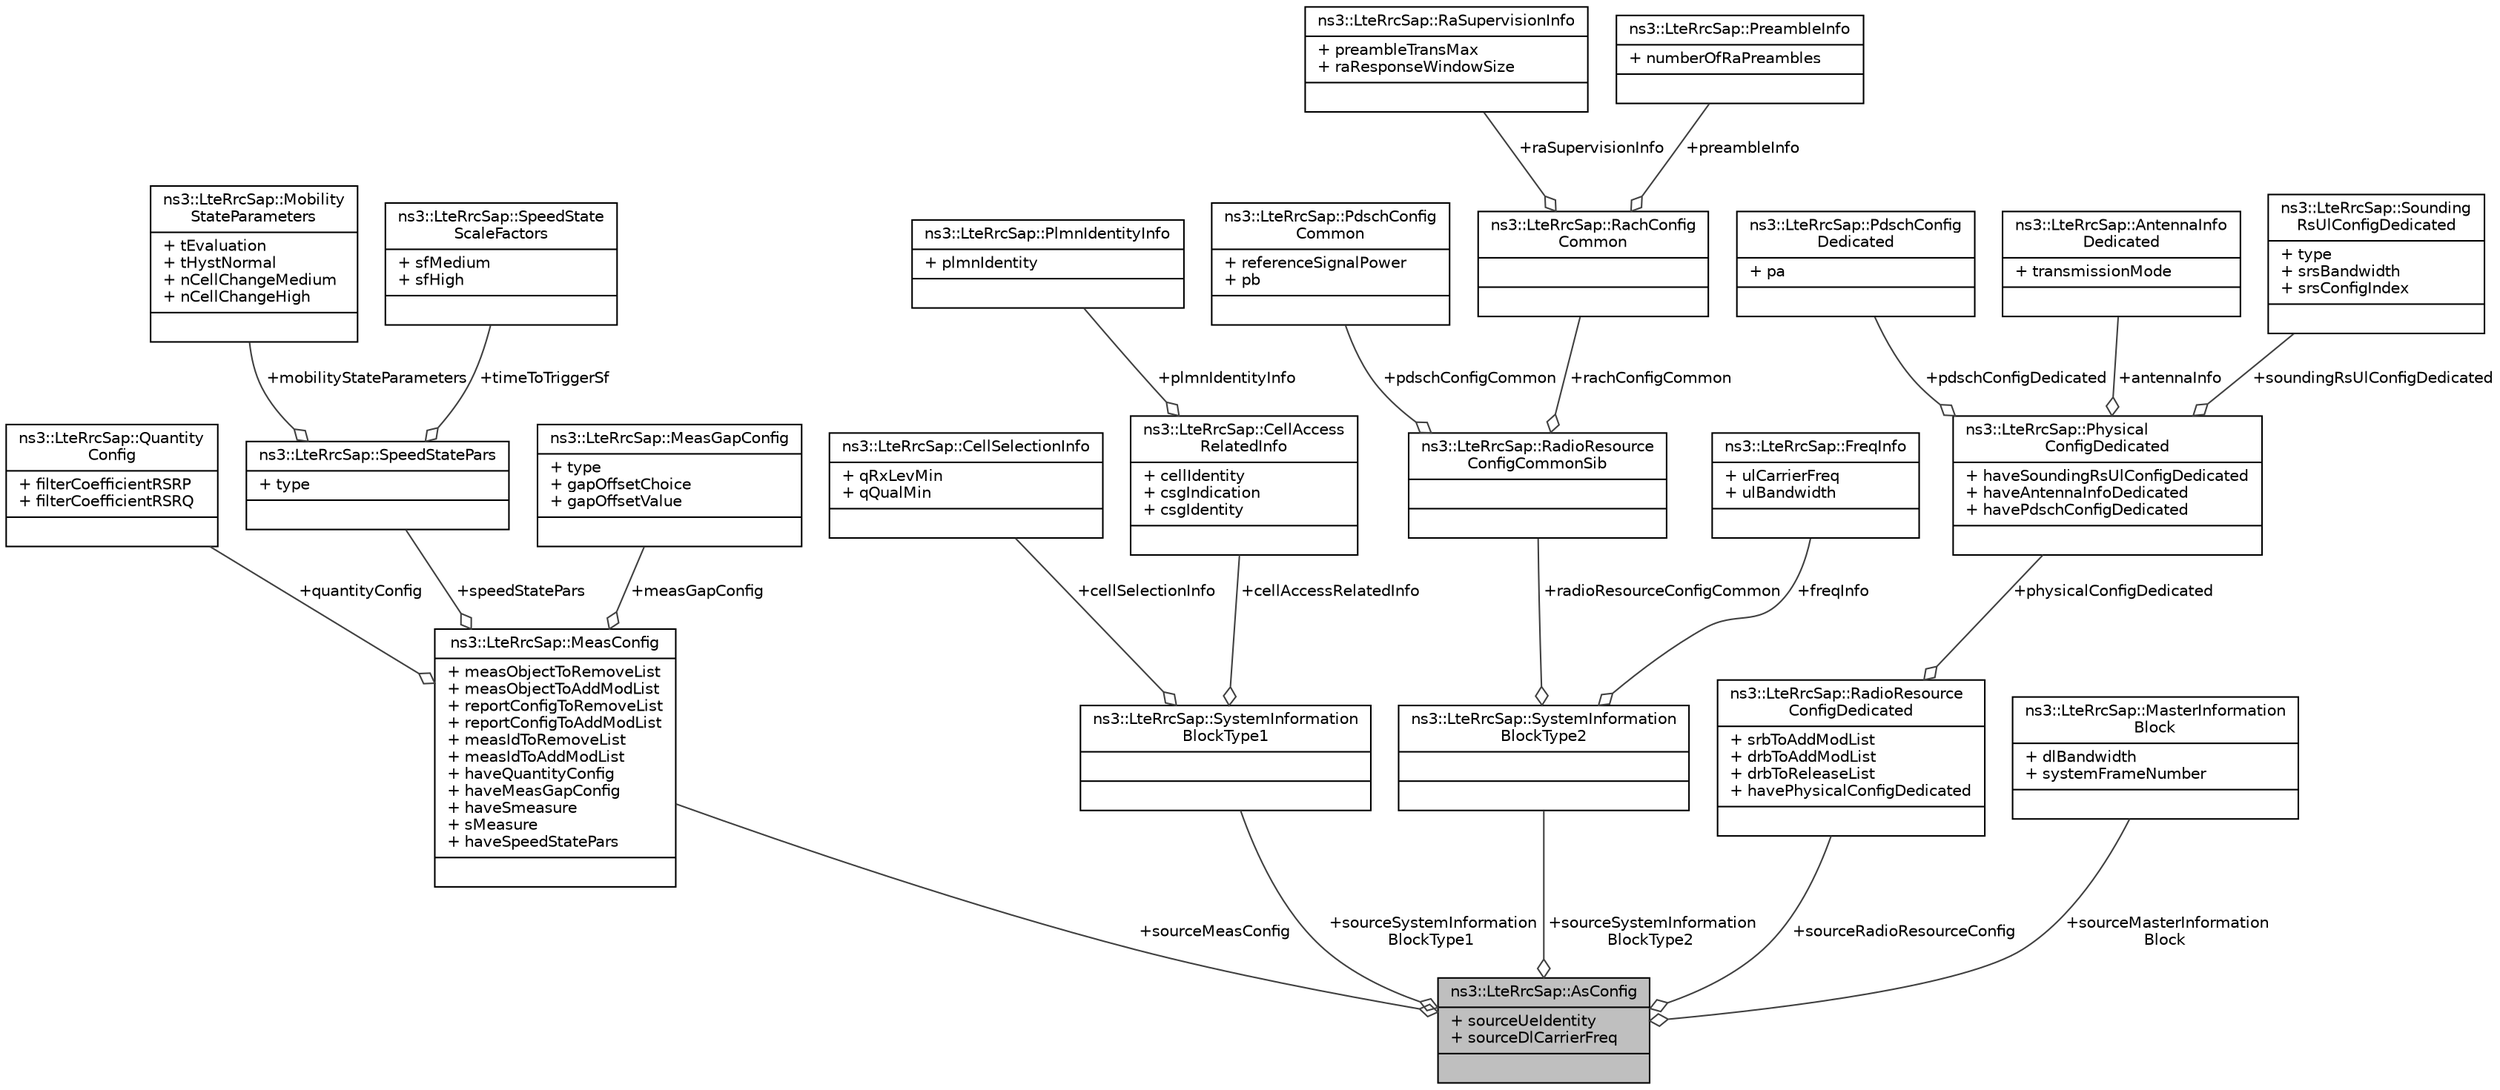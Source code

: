 digraph "ns3::LteRrcSap::AsConfig"
{
  edge [fontname="Helvetica",fontsize="10",labelfontname="Helvetica",labelfontsize="10"];
  node [fontname="Helvetica",fontsize="10",shape=record];
  Node1 [label="{ns3::LteRrcSap::AsConfig\n|+ sourceUeIdentity\l+ sourceDlCarrierFreq\l|}",height=0.2,width=0.4,color="black", fillcolor="grey75", style="filled", fontcolor="black"];
  Node2 -> Node1 [color="grey25",fontsize="10",style="solid",label=" +sourceMeasConfig" ,arrowhead="odiamond"];
  Node2 [label="{ns3::LteRrcSap::MeasConfig\n|+ measObjectToRemoveList\l+ measObjectToAddModList\l+ reportConfigToRemoveList\l+ reportConfigToAddModList\l+ measIdToRemoveList\l+ measIdToAddModList\l+ haveQuantityConfig\l+ haveMeasGapConfig\l+ haveSmeasure\l+ sMeasure\l+ haveSpeedStatePars\l|}",height=0.2,width=0.4,color="black", fillcolor="white", style="filled",URL="$d7/d45/structns3_1_1LteRrcSap_1_1MeasConfig.html"];
  Node3 -> Node2 [color="grey25",fontsize="10",style="solid",label=" +quantityConfig" ,arrowhead="odiamond"];
  Node3 [label="{ns3::LteRrcSap::Quantity\lConfig\n|+ filterCoefficientRSRP\l+ filterCoefficientRSRQ\l|}",height=0.2,width=0.4,color="black", fillcolor="white", style="filled",URL="$d8/d34/structns3_1_1LteRrcSap_1_1QuantityConfig.html"];
  Node4 -> Node2 [color="grey25",fontsize="10",style="solid",label=" +speedStatePars" ,arrowhead="odiamond"];
  Node4 [label="{ns3::LteRrcSap::SpeedStatePars\n|+ type\l|}",height=0.2,width=0.4,color="black", fillcolor="white", style="filled",URL="$dc/d8e/structns3_1_1LteRrcSap_1_1SpeedStatePars.html"];
  Node5 -> Node4 [color="grey25",fontsize="10",style="solid",label=" +mobilityStateParameters" ,arrowhead="odiamond"];
  Node5 [label="{ns3::LteRrcSap::Mobility\lStateParameters\n|+ tEvaluation\l+ tHystNormal\l+ nCellChangeMedium\l+ nCellChangeHigh\l|}",height=0.2,width=0.4,color="black", fillcolor="white", style="filled",URL="$de/d42/structns3_1_1LteRrcSap_1_1MobilityStateParameters.html"];
  Node6 -> Node4 [color="grey25",fontsize="10",style="solid",label=" +timeToTriggerSf" ,arrowhead="odiamond"];
  Node6 [label="{ns3::LteRrcSap::SpeedState\lScaleFactors\n|+ sfMedium\l+ sfHigh\l|}",height=0.2,width=0.4,color="black", fillcolor="white", style="filled",URL="$dc/df9/structns3_1_1LteRrcSap_1_1SpeedStateScaleFactors.html"];
  Node7 -> Node2 [color="grey25",fontsize="10",style="solid",label=" +measGapConfig" ,arrowhead="odiamond"];
  Node7 [label="{ns3::LteRrcSap::MeasGapConfig\n|+ type\l+ gapOffsetChoice\l+ gapOffsetValue\l|}",height=0.2,width=0.4,color="black", fillcolor="white", style="filled",URL="$df/d90/structns3_1_1LteRrcSap_1_1MeasGapConfig.html"];
  Node8 -> Node1 [color="grey25",fontsize="10",style="solid",label=" +sourceSystemInformation\lBlockType1" ,arrowhead="odiamond"];
  Node8 [label="{ns3::LteRrcSap::SystemInformation\lBlockType1\n||}",height=0.2,width=0.4,color="black", fillcolor="white", style="filled",URL="$da/dc9/structns3_1_1LteRrcSap_1_1SystemInformationBlockType1.html"];
  Node9 -> Node8 [color="grey25",fontsize="10",style="solid",label=" +cellSelectionInfo" ,arrowhead="odiamond"];
  Node9 [label="{ns3::LteRrcSap::CellSelectionInfo\n|+ qRxLevMin\l+ qQualMin\l|}",height=0.2,width=0.4,color="black", fillcolor="white", style="filled",URL="$de/d73/structns3_1_1LteRrcSap_1_1CellSelectionInfo.html"];
  Node10 -> Node8 [color="grey25",fontsize="10",style="solid",label=" +cellAccessRelatedInfo" ,arrowhead="odiamond"];
  Node10 [label="{ns3::LteRrcSap::CellAccess\lRelatedInfo\n|+ cellIdentity\l+ csgIndication\l+ csgIdentity\l|}",height=0.2,width=0.4,color="black", fillcolor="white", style="filled",URL="$db/ddd/structns3_1_1LteRrcSap_1_1CellAccessRelatedInfo.html"];
  Node11 -> Node10 [color="grey25",fontsize="10",style="solid",label=" +plmnIdentityInfo" ,arrowhead="odiamond"];
  Node11 [label="{ns3::LteRrcSap::PlmnIdentityInfo\n|+ plmnIdentity\l|}",height=0.2,width=0.4,color="black", fillcolor="white", style="filled",URL="$d9/d1d/structns3_1_1LteRrcSap_1_1PlmnIdentityInfo.html"];
  Node12 -> Node1 [color="grey25",fontsize="10",style="solid",label=" +sourceSystemInformation\lBlockType2" ,arrowhead="odiamond"];
  Node12 [label="{ns3::LteRrcSap::SystemInformation\lBlockType2\n||}",height=0.2,width=0.4,color="black", fillcolor="white", style="filled",URL="$d6/d3c/structns3_1_1LteRrcSap_1_1SystemInformationBlockType2.html"];
  Node13 -> Node12 [color="grey25",fontsize="10",style="solid",label=" +radioResourceConfigCommon" ,arrowhead="odiamond"];
  Node13 [label="{ns3::LteRrcSap::RadioResource\lConfigCommonSib\n||}",height=0.2,width=0.4,color="black", fillcolor="white", style="filled",URL="$db/d9e/structns3_1_1LteRrcSap_1_1RadioResourceConfigCommonSib.html"];
  Node14 -> Node13 [color="grey25",fontsize="10",style="solid",label=" +pdschConfigCommon" ,arrowhead="odiamond"];
  Node14 [label="{ns3::LteRrcSap::PdschConfig\lCommon\n|+ referenceSignalPower\l+ pb\l|}",height=0.2,width=0.4,color="black", fillcolor="white", style="filled",URL="$d5/d0b/structns3_1_1LteRrcSap_1_1PdschConfigCommon.html"];
  Node15 -> Node13 [color="grey25",fontsize="10",style="solid",label=" +rachConfigCommon" ,arrowhead="odiamond"];
  Node15 [label="{ns3::LteRrcSap::RachConfig\lCommon\n||}",height=0.2,width=0.4,color="black", fillcolor="white", style="filled",URL="$d3/d4e/structns3_1_1LteRrcSap_1_1RachConfigCommon.html"];
  Node16 -> Node15 [color="grey25",fontsize="10",style="solid",label=" +raSupervisionInfo" ,arrowhead="odiamond"];
  Node16 [label="{ns3::LteRrcSap::RaSupervisionInfo\n|+ preambleTransMax\l+ raResponseWindowSize\l|}",height=0.2,width=0.4,color="black", fillcolor="white", style="filled",URL="$dc/d91/structns3_1_1LteRrcSap_1_1RaSupervisionInfo.html"];
  Node17 -> Node15 [color="grey25",fontsize="10",style="solid",label=" +preambleInfo" ,arrowhead="odiamond"];
  Node17 [label="{ns3::LteRrcSap::PreambleInfo\n|+ numberOfRaPreambles\l|}",height=0.2,width=0.4,color="black", fillcolor="white", style="filled",URL="$d3/db4/structns3_1_1LteRrcSap_1_1PreambleInfo.html"];
  Node18 -> Node12 [color="grey25",fontsize="10",style="solid",label=" +freqInfo" ,arrowhead="odiamond"];
  Node18 [label="{ns3::LteRrcSap::FreqInfo\n|+ ulCarrierFreq\l+ ulBandwidth\l|}",height=0.2,width=0.4,color="black", fillcolor="white", style="filled",URL="$db/dd0/structns3_1_1LteRrcSap_1_1FreqInfo.html"];
  Node19 -> Node1 [color="grey25",fontsize="10",style="solid",label=" +sourceRadioResourceConfig" ,arrowhead="odiamond"];
  Node19 [label="{ns3::LteRrcSap::RadioResource\lConfigDedicated\n|+ srbToAddModList\l+ drbToAddModList\l+ drbToReleaseList\l+ havePhysicalConfigDedicated\l|}",height=0.2,width=0.4,color="black", fillcolor="white", style="filled",URL="$d9/da4/structns3_1_1LteRrcSap_1_1RadioResourceConfigDedicated.html"];
  Node20 -> Node19 [color="grey25",fontsize="10",style="solid",label=" +physicalConfigDedicated" ,arrowhead="odiamond"];
  Node20 [label="{ns3::LteRrcSap::Physical\lConfigDedicated\n|+ haveSoundingRsUlConfigDedicated\l+ haveAntennaInfoDedicated\l+ havePdschConfigDedicated\l|}",height=0.2,width=0.4,color="black", fillcolor="white", style="filled",URL="$d1/d56/structns3_1_1LteRrcSap_1_1PhysicalConfigDedicated.html"];
  Node21 -> Node20 [color="grey25",fontsize="10",style="solid",label=" +pdschConfigDedicated" ,arrowhead="odiamond"];
  Node21 [label="{ns3::LteRrcSap::PdschConfig\lDedicated\n|+ pa\l|}",height=0.2,width=0.4,color="black", fillcolor="white", style="filled",URL="$da/d59/structns3_1_1LteRrcSap_1_1PdschConfigDedicated.html"];
  Node22 -> Node20 [color="grey25",fontsize="10",style="solid",label=" +antennaInfo" ,arrowhead="odiamond"];
  Node22 [label="{ns3::LteRrcSap::AntennaInfo\lDedicated\n|+ transmissionMode\l|}",height=0.2,width=0.4,color="black", fillcolor="white", style="filled",URL="$de/dee/structns3_1_1LteRrcSap_1_1AntennaInfoDedicated.html"];
  Node23 -> Node20 [color="grey25",fontsize="10",style="solid",label=" +soundingRsUlConfigDedicated" ,arrowhead="odiamond"];
  Node23 [label="{ns3::LteRrcSap::Sounding\lRsUlConfigDedicated\n|+ type\l+ srsBandwidth\l+ srsConfigIndex\l|}",height=0.2,width=0.4,color="black", fillcolor="white", style="filled",URL="$d0/da0/structns3_1_1LteRrcSap_1_1SoundingRsUlConfigDedicated.html"];
  Node24 -> Node1 [color="grey25",fontsize="10",style="solid",label=" +sourceMasterInformation\lBlock" ,arrowhead="odiamond"];
  Node24 [label="{ns3::LteRrcSap::MasterInformation\lBlock\n|+ dlBandwidth\l+ systemFrameNumber\l|}",height=0.2,width=0.4,color="black", fillcolor="white", style="filled",URL="$d5/da4/structns3_1_1LteRrcSap_1_1MasterInformationBlock.html"];
}
